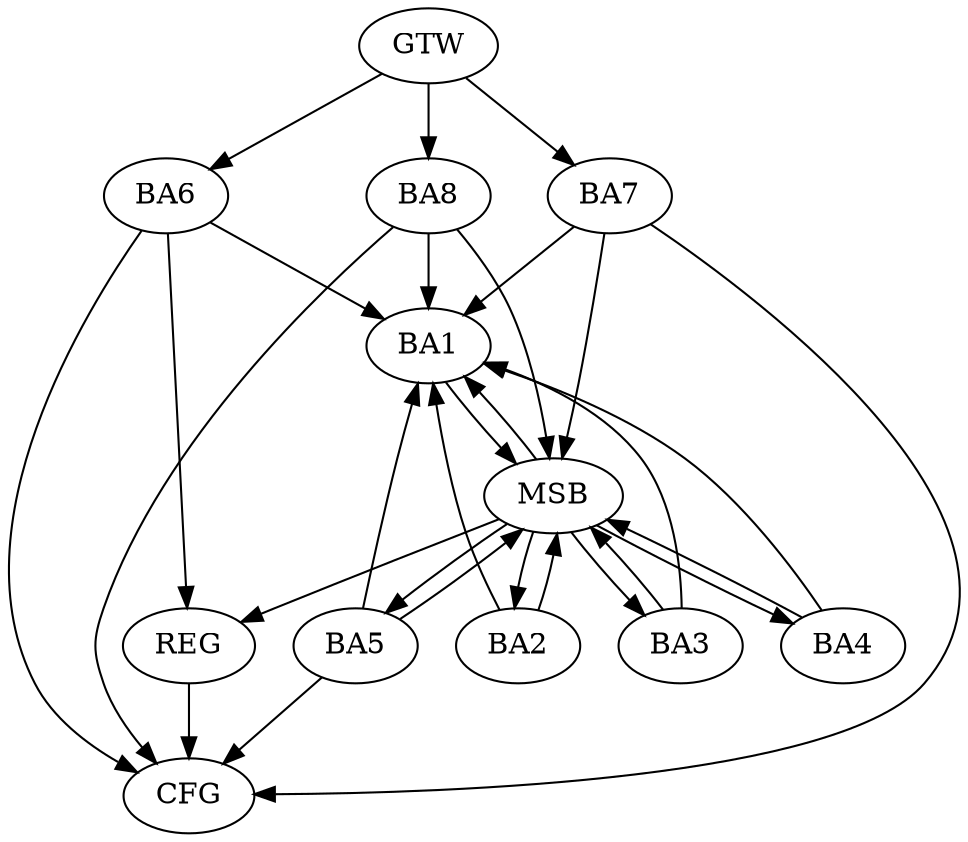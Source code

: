 strict digraph G {
  BA1 [ label="BA1" ];
  BA2 [ label="BA2" ];
  BA3 [ label="BA3" ];
  BA4 [ label="BA4" ];
  BA5 [ label="BA5" ];
  BA6 [ label="BA6" ];
  BA7 [ label="BA7" ];
  BA8 [ label="BA8" ];
  GTW [ label="GTW" ];
  REG [ label="REG" ];
  MSB [ label="MSB" ];
  CFG [ label="CFG" ];
  BA6 -> BA1;
  GTW -> BA6;
  GTW -> BA7;
  GTW -> BA8;
  BA6 -> REG;
  BA1 -> MSB;
  MSB -> BA2;
  MSB -> REG;
  BA2 -> MSB;
  MSB -> BA1;
  BA3 -> MSB;
  BA4 -> MSB;
  MSB -> BA3;
  BA5 -> MSB;
  MSB -> BA4;
  BA7 -> MSB;
  MSB -> BA5;
  BA8 -> MSB;
  BA6 -> CFG;
  BA7 -> CFG;
  BA8 -> CFG;
  BA5 -> CFG;
  REG -> CFG;
  BA7 -> BA1;
  BA4 -> BA1;
  BA8 -> BA1;
  BA5 -> BA1;
  BA3 -> BA1;
  BA2 -> BA1;
}
